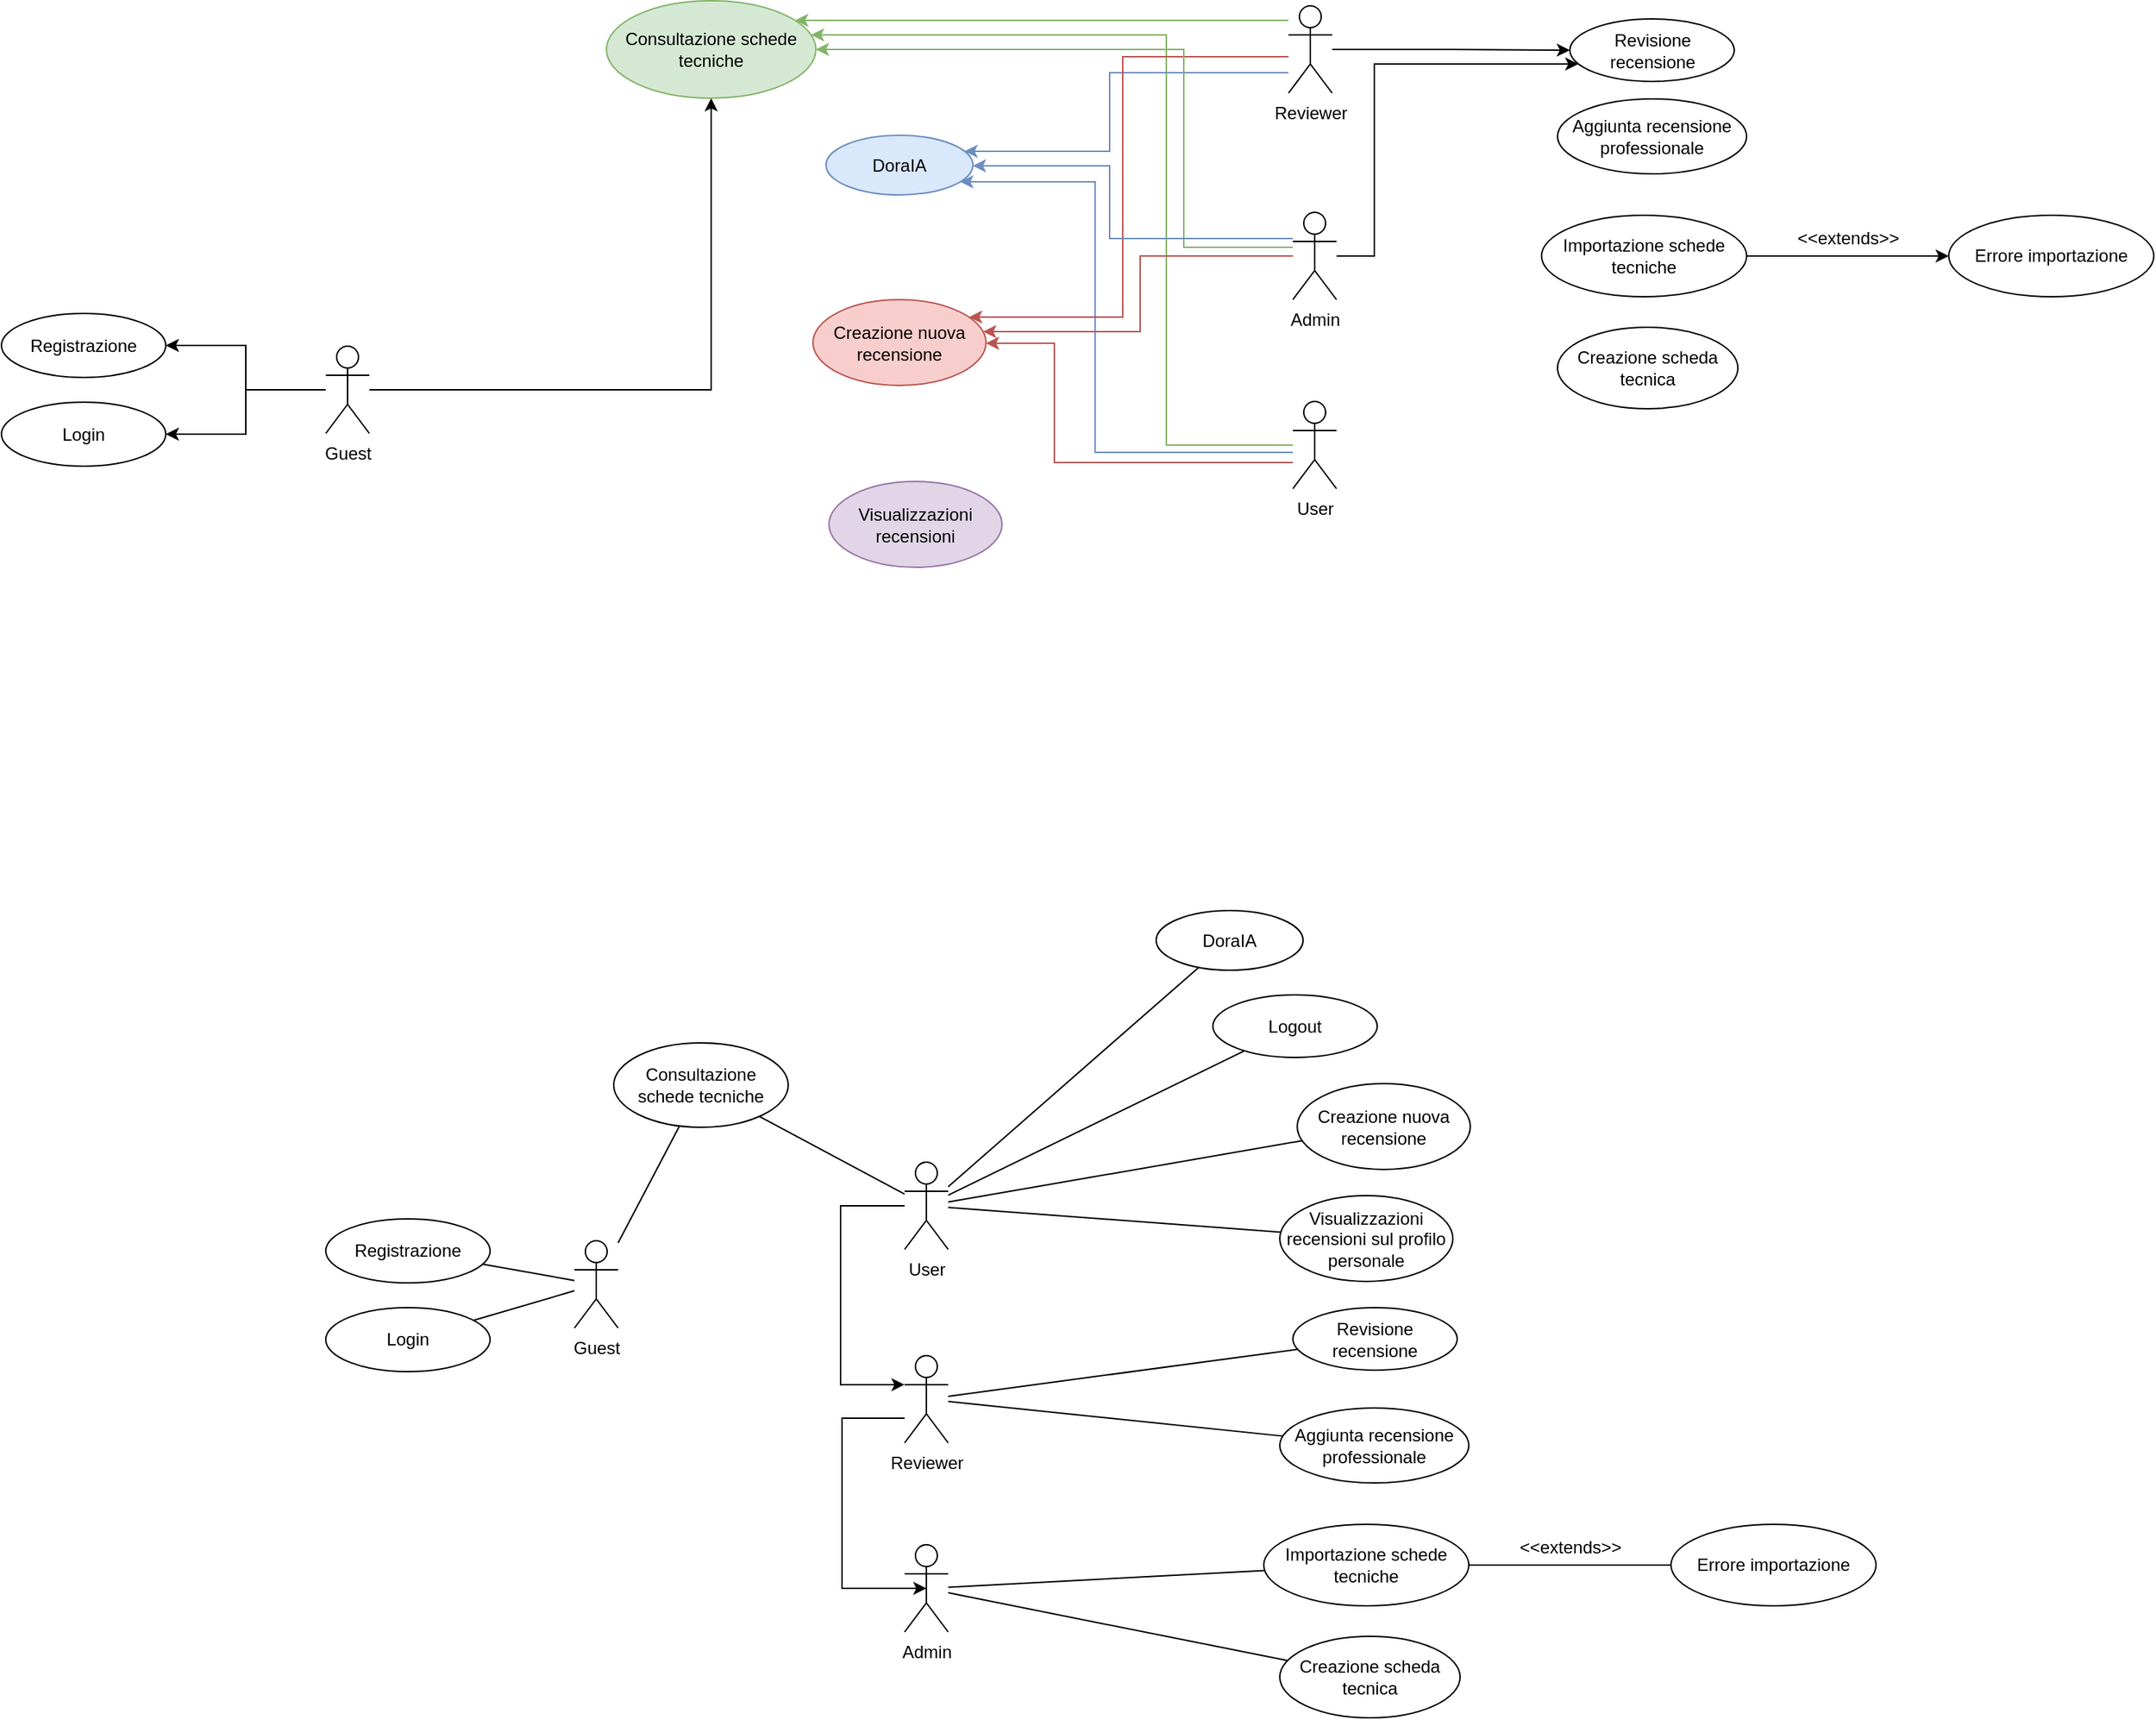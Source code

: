 <mxfile version="13.8.0" type="device"><diagram id="QmsnQ5lWFqthiBJW5Tje" name="Page-1"><mxGraphModel dx="1938" dy="671" grid="0" gridSize="10" guides="1" tooltips="1" connect="1" arrows="1" fold="1" page="0" pageScale="1" pageWidth="827" pageHeight="1169" math="0" shadow="0"><root><mxCell id="0"/><mxCell id="1" parent="0"/><mxCell id="DthnhNGHgmopCf0faL1A-12" style="edgeStyle=orthogonalEdgeStyle;rounded=0;orthogonalLoop=1;jettySize=auto;html=1;" edge="1" parent="1" source="DthnhNGHgmopCf0faL1A-1" target="DthnhNGHgmopCf0faL1A-7"><mxGeometry relative="1" as="geometry"/></mxCell><mxCell id="DthnhNGHgmopCf0faL1A-13" style="edgeStyle=orthogonalEdgeStyle;rounded=0;orthogonalLoop=1;jettySize=auto;html=1;" edge="1" parent="1" source="DthnhNGHgmopCf0faL1A-1" target="DthnhNGHgmopCf0faL1A-10"><mxGeometry relative="1" as="geometry"/></mxCell><mxCell id="DthnhNGHgmopCf0faL1A-21" style="edgeStyle=orthogonalEdgeStyle;rounded=0;orthogonalLoop=1;jettySize=auto;html=1;" edge="1" parent="1" source="DthnhNGHgmopCf0faL1A-1" target="DthnhNGHgmopCf0faL1A-19"><mxGeometry relative="1" as="geometry"/></mxCell><mxCell id="DthnhNGHgmopCf0faL1A-1" value="Guest" style="shape=umlActor;verticalLabelPosition=bottom;verticalAlign=top;html=1;" vertex="1" parent="1"><mxGeometry x="-244" y="500" width="30" height="60" as="geometry"/></mxCell><mxCell id="DthnhNGHgmopCf0faL1A-22" style="edgeStyle=orthogonalEdgeStyle;rounded=0;orthogonalLoop=1;jettySize=auto;html=1;fillColor=#d5e8d4;strokeColor=#82b366;" edge="1" parent="1" source="DthnhNGHgmopCf0faL1A-4" target="DthnhNGHgmopCf0faL1A-19"><mxGeometry relative="1" as="geometry"><Array as="points"><mxPoint x="334" y="568"/><mxPoint x="334" y="286"/></Array></mxGeometry></mxCell><mxCell id="DthnhNGHgmopCf0faL1A-27" style="edgeStyle=orthogonalEdgeStyle;rounded=0;orthogonalLoop=1;jettySize=auto;html=1;fillColor=#dae8fc;strokeColor=#6c8ebf;" edge="1" parent="1" source="DthnhNGHgmopCf0faL1A-4" target="DthnhNGHgmopCf0faL1A-20"><mxGeometry relative="1" as="geometry"><Array as="points"><mxPoint x="285" y="573"/><mxPoint x="285" y="387"/></Array></mxGeometry></mxCell><mxCell id="DthnhNGHgmopCf0faL1A-31" style="edgeStyle=orthogonalEdgeStyle;rounded=0;orthogonalLoop=1;jettySize=auto;html=1;fillColor=#f8cecc;strokeColor=#b85450;" edge="1" parent="1" source="DthnhNGHgmopCf0faL1A-4" target="DthnhNGHgmopCf0faL1A-28"><mxGeometry relative="1" as="geometry"><Array as="points"><mxPoint x="257" y="580"/><mxPoint x="257" y="498"/></Array></mxGeometry></mxCell><mxCell id="DthnhNGHgmopCf0faL1A-4" value="User" style="shape=umlActor;verticalLabelPosition=bottom;verticalAlign=top;html=1;" vertex="1" parent="1"><mxGeometry x="421" y="538" width="30" height="60" as="geometry"/></mxCell><mxCell id="DthnhNGHgmopCf0faL1A-24" style="edgeStyle=orthogonalEdgeStyle;rounded=0;orthogonalLoop=1;jettySize=auto;html=1;fillColor=#d5e8d4;strokeColor=#82b366;" edge="1" parent="1" source="DthnhNGHgmopCf0faL1A-5" target="DthnhNGHgmopCf0faL1A-19"><mxGeometry relative="1" as="geometry"><Array as="points"><mxPoint x="253" y="276"/><mxPoint x="253" y="276"/></Array></mxGeometry></mxCell><mxCell id="DthnhNGHgmopCf0faL1A-25" style="edgeStyle=orthogonalEdgeStyle;rounded=0;orthogonalLoop=1;jettySize=auto;html=1;fillColor=#dae8fc;strokeColor=#6c8ebf;" edge="1" parent="1" source="DthnhNGHgmopCf0faL1A-5" target="DthnhNGHgmopCf0faL1A-20"><mxGeometry relative="1" as="geometry"><Array as="points"><mxPoint x="295" y="312"/><mxPoint x="295" y="366"/></Array></mxGeometry></mxCell><mxCell id="DthnhNGHgmopCf0faL1A-29" style="edgeStyle=orthogonalEdgeStyle;rounded=0;orthogonalLoop=1;jettySize=auto;html=1;fillColor=#f8cecc;strokeColor=#b85450;" edge="1" parent="1" source="DthnhNGHgmopCf0faL1A-5" target="DthnhNGHgmopCf0faL1A-28"><mxGeometry relative="1" as="geometry"><Array as="points"><mxPoint x="304" y="301"/><mxPoint x="304" y="480"/></Array></mxGeometry></mxCell><mxCell id="DthnhNGHgmopCf0faL1A-34" style="edgeStyle=orthogonalEdgeStyle;rounded=0;orthogonalLoop=1;jettySize=auto;html=1;" edge="1" parent="1" source="DthnhNGHgmopCf0faL1A-5" target="DthnhNGHgmopCf0faL1A-32"><mxGeometry relative="1" as="geometry"/></mxCell><mxCell id="DthnhNGHgmopCf0faL1A-5" value="Reviewer" style="shape=umlActor;verticalLabelPosition=bottom;verticalAlign=top;html=1;" vertex="1" parent="1"><mxGeometry x="418" y="266" width="30" height="60" as="geometry"/></mxCell><mxCell id="DthnhNGHgmopCf0faL1A-23" style="edgeStyle=orthogonalEdgeStyle;rounded=0;orthogonalLoop=1;jettySize=auto;html=1;fillColor=#d5e8d4;strokeColor=#82b366;" edge="1" parent="1" source="DthnhNGHgmopCf0faL1A-6" target="DthnhNGHgmopCf0faL1A-19"><mxGeometry relative="1" as="geometry"><Array as="points"><mxPoint x="346" y="432"/><mxPoint x="346" y="296"/></Array></mxGeometry></mxCell><mxCell id="DthnhNGHgmopCf0faL1A-26" style="edgeStyle=orthogonalEdgeStyle;rounded=0;orthogonalLoop=1;jettySize=auto;html=1;fillColor=#dae8fc;strokeColor=#6c8ebf;" edge="1" parent="1" source="DthnhNGHgmopCf0faL1A-6" target="DthnhNGHgmopCf0faL1A-20"><mxGeometry relative="1" as="geometry"><Array as="points"><mxPoint x="295" y="426"/><mxPoint x="295" y="376"/></Array></mxGeometry></mxCell><mxCell id="DthnhNGHgmopCf0faL1A-30" style="edgeStyle=orthogonalEdgeStyle;rounded=0;orthogonalLoop=1;jettySize=auto;html=1;fillColor=#f8cecc;strokeColor=#b85450;" edge="1" parent="1" source="DthnhNGHgmopCf0faL1A-6" target="DthnhNGHgmopCf0faL1A-28"><mxGeometry relative="1" as="geometry"><Array as="points"><mxPoint x="316" y="438"/><mxPoint x="316" y="490"/></Array></mxGeometry></mxCell><mxCell id="DthnhNGHgmopCf0faL1A-35" style="edgeStyle=orthogonalEdgeStyle;rounded=0;orthogonalLoop=1;jettySize=auto;html=1;" edge="1" parent="1" source="DthnhNGHgmopCf0faL1A-6" target="DthnhNGHgmopCf0faL1A-32"><mxGeometry relative="1" as="geometry"><Array as="points"><mxPoint x="477" y="438"/><mxPoint x="477" y="306"/></Array></mxGeometry></mxCell><mxCell id="DthnhNGHgmopCf0faL1A-6" value="Admin" style="shape=umlActor;verticalLabelPosition=bottom;verticalAlign=top;html=1;" vertex="1" parent="1"><mxGeometry x="421" y="408" width="30" height="60" as="geometry"/></mxCell><mxCell id="DthnhNGHgmopCf0faL1A-7" value="Registrazione" style="ellipse;whiteSpace=wrap;html=1;" vertex="1" parent="1"><mxGeometry x="-467" y="477.5" width="113" height="44" as="geometry"/></mxCell><mxCell id="DthnhNGHgmopCf0faL1A-10" value="Login" style="ellipse;whiteSpace=wrap;html=1;" vertex="1" parent="1"><mxGeometry x="-467" y="538.5" width="113" height="44" as="geometry"/></mxCell><mxCell id="DthnhNGHgmopCf0faL1A-14" value="Logout" style="ellipse;whiteSpace=wrap;html=1;" vertex="1" parent="1"><mxGeometry x="366" y="946" width="113" height="43" as="geometry"/></mxCell><mxCell id="DthnhNGHgmopCf0faL1A-19" value="Consultazione schede tecniche" style="ellipse;whiteSpace=wrap;html=1;fillColor=#d5e8d4;strokeColor=#82b366;" vertex="1" parent="1"><mxGeometry x="-51" y="262.5" width="144" height="67" as="geometry"/></mxCell><mxCell id="DthnhNGHgmopCf0faL1A-20" value="DoraIA" style="ellipse;whiteSpace=wrap;html=1;fillColor=#dae8fc;strokeColor=#6c8ebf;" vertex="1" parent="1"><mxGeometry x="100" y="355" width="101" height="41" as="geometry"/></mxCell><mxCell id="DthnhNGHgmopCf0faL1A-28" value="Creazione nuova recensione" style="ellipse;whiteSpace=wrap;html=1;fillColor=#f8cecc;strokeColor=#b85450;" vertex="1" parent="1"><mxGeometry x="91" y="468" width="119" height="59" as="geometry"/></mxCell><mxCell id="DthnhNGHgmopCf0faL1A-32" value="Revisione recensione" style="ellipse;whiteSpace=wrap;html=1;" vertex="1" parent="1"><mxGeometry x="611.5" y="275" width="113" height="43" as="geometry"/></mxCell><mxCell id="DthnhNGHgmopCf0faL1A-40" value="" style="edgeStyle=orthogonalEdgeStyle;rounded=0;orthogonalLoop=1;jettySize=auto;html=1;" edge="1" parent="1" source="DthnhNGHgmopCf0faL1A-33" target="DthnhNGHgmopCf0faL1A-39"><mxGeometry relative="1" as="geometry"/></mxCell><mxCell id="DthnhNGHgmopCf0faL1A-33" value="Importazione schede tecniche" style="ellipse;whiteSpace=wrap;html=1;" vertex="1" parent="1"><mxGeometry x="592" y="410" width="141" height="56" as="geometry"/></mxCell><mxCell id="DthnhNGHgmopCf0faL1A-36" value="Creazione scheda tecnica" style="ellipse;whiteSpace=wrap;html=1;" vertex="1" parent="1"><mxGeometry x="603" y="487" width="124" height="56" as="geometry"/></mxCell><mxCell id="DthnhNGHgmopCf0faL1A-37" value="Visualizzazioni recensioni" style="ellipse;whiteSpace=wrap;html=1;fillColor=#e1d5e7;strokeColor=#9673a6;" vertex="1" parent="1"><mxGeometry x="102" y="593" width="119" height="59" as="geometry"/></mxCell><mxCell id="DthnhNGHgmopCf0faL1A-38" value="Aggiunta recensione professionale" style="ellipse;whiteSpace=wrap;html=1;" vertex="1" parent="1"><mxGeometry x="603" y="330" width="130" height="51.5" as="geometry"/></mxCell><mxCell id="DthnhNGHgmopCf0faL1A-39" value="Errore importazione" style="ellipse;whiteSpace=wrap;html=1;" vertex="1" parent="1"><mxGeometry x="872" y="410" width="141" height="56" as="geometry"/></mxCell><mxCell id="DthnhNGHgmopCf0faL1A-41" value="&amp;lt;&amp;lt;extends&amp;gt;&amp;gt;" style="text;html=1;strokeColor=none;fillColor=none;align=center;verticalAlign=middle;whiteSpace=wrap;rounded=0;" vertex="1" parent="1"><mxGeometry x="756" y="417" width="94" height="18" as="geometry"/></mxCell><mxCell id="DthnhNGHgmopCf0faL1A-59" style="edgeStyle=none;rounded=0;orthogonalLoop=1;jettySize=auto;html=1;endArrow=none;endFill=0;" edge="1" parent="1" source="DthnhNGHgmopCf0faL1A-42" target="DthnhNGHgmopCf0faL1A-57"><mxGeometry relative="1" as="geometry"/></mxCell><mxCell id="DthnhNGHgmopCf0faL1A-60" style="edgeStyle=none;rounded=0;orthogonalLoop=1;jettySize=auto;html=1;endArrow=none;endFill=0;" edge="1" parent="1" source="DthnhNGHgmopCf0faL1A-42" target="DthnhNGHgmopCf0faL1A-58"><mxGeometry relative="1" as="geometry"/></mxCell><mxCell id="DthnhNGHgmopCf0faL1A-62" style="edgeStyle=none;rounded=0;orthogonalLoop=1;jettySize=auto;html=1;endArrow=none;endFill=0;" edge="1" parent="1" source="DthnhNGHgmopCf0faL1A-42" target="DthnhNGHgmopCf0faL1A-61"><mxGeometry relative="1" as="geometry"/></mxCell><mxCell id="DthnhNGHgmopCf0faL1A-42" value="Guest" style="shape=umlActor;verticalLabelPosition=bottom;verticalAlign=top;html=1;" vertex="1" parent="1"><mxGeometry x="-73" y="1115" width="30" height="60" as="geometry"/></mxCell><mxCell id="DthnhNGHgmopCf0faL1A-48" style="edgeStyle=orthogonalEdgeStyle;rounded=0;orthogonalLoop=1;jettySize=auto;html=1;entryX=0;entryY=0.333;entryDx=0;entryDy=0;entryPerimeter=0;" edge="1" parent="1" source="DthnhNGHgmopCf0faL1A-43" target="DthnhNGHgmopCf0faL1A-44"><mxGeometry relative="1" as="geometry"><Array as="points"><mxPoint x="110" y="1091"/><mxPoint x="110" y="1214"/></Array></mxGeometry></mxCell><mxCell id="DthnhNGHgmopCf0faL1A-51" style="rounded=0;orthogonalLoop=1;jettySize=auto;html=1;endArrow=none;endFill=0;" edge="1" parent="1" source="DthnhNGHgmopCf0faL1A-43" target="DthnhNGHgmopCf0faL1A-14"><mxGeometry relative="1" as="geometry"/></mxCell><mxCell id="DthnhNGHgmopCf0faL1A-52" style="edgeStyle=none;rounded=0;orthogonalLoop=1;jettySize=auto;html=1;endArrow=none;endFill=0;" edge="1" parent="1" source="DthnhNGHgmopCf0faL1A-43" target="DthnhNGHgmopCf0faL1A-49"><mxGeometry relative="1" as="geometry"/></mxCell><mxCell id="DthnhNGHgmopCf0faL1A-53" style="edgeStyle=none;rounded=0;orthogonalLoop=1;jettySize=auto;html=1;endArrow=none;endFill=0;" edge="1" parent="1" source="DthnhNGHgmopCf0faL1A-43" target="DthnhNGHgmopCf0faL1A-50"><mxGeometry relative="1" as="geometry"/></mxCell><mxCell id="DthnhNGHgmopCf0faL1A-63" style="edgeStyle=none;rounded=0;orthogonalLoop=1;jettySize=auto;html=1;endArrow=none;endFill=0;" edge="1" parent="1" source="DthnhNGHgmopCf0faL1A-43" target="DthnhNGHgmopCf0faL1A-61"><mxGeometry relative="1" as="geometry"/></mxCell><mxCell id="DthnhNGHgmopCf0faL1A-65" style="edgeStyle=none;rounded=0;orthogonalLoop=1;jettySize=auto;html=1;endArrow=none;endFill=0;" edge="1" parent="1" source="DthnhNGHgmopCf0faL1A-43" target="DthnhNGHgmopCf0faL1A-64"><mxGeometry relative="1" as="geometry"/></mxCell><mxCell id="DthnhNGHgmopCf0faL1A-43" value="User" style="shape=umlActor;verticalLabelPosition=bottom;verticalAlign=top;html=1;" vertex="1" parent="1"><mxGeometry x="154" y="1061" width="30" height="60" as="geometry"/></mxCell><mxCell id="DthnhNGHgmopCf0faL1A-47" style="edgeStyle=orthogonalEdgeStyle;rounded=0;orthogonalLoop=1;jettySize=auto;html=1;entryX=0.5;entryY=0.5;entryDx=0;entryDy=0;entryPerimeter=0;" edge="1" parent="1" source="DthnhNGHgmopCf0faL1A-44" target="DthnhNGHgmopCf0faL1A-45"><mxGeometry relative="1" as="geometry"><Array as="points"><mxPoint x="111" y="1237"/><mxPoint x="111" y="1354"/></Array></mxGeometry></mxCell><mxCell id="DthnhNGHgmopCf0faL1A-56" style="edgeStyle=none;rounded=0;orthogonalLoop=1;jettySize=auto;html=1;endArrow=none;endFill=0;" edge="1" parent="1" source="DthnhNGHgmopCf0faL1A-44" target="DthnhNGHgmopCf0faL1A-55"><mxGeometry relative="1" as="geometry"/></mxCell><mxCell id="DthnhNGHgmopCf0faL1A-74" style="edgeStyle=none;rounded=0;orthogonalLoop=1;jettySize=auto;html=1;endArrow=none;endFill=0;" edge="1" parent="1" source="DthnhNGHgmopCf0faL1A-44" target="DthnhNGHgmopCf0faL1A-71"><mxGeometry relative="1" as="geometry"/></mxCell><mxCell id="DthnhNGHgmopCf0faL1A-44" value="Reviewer" style="shape=umlActor;verticalLabelPosition=bottom;verticalAlign=top;html=1;" vertex="1" parent="1"><mxGeometry x="154" y="1194" width="30" height="60" as="geometry"/></mxCell><mxCell id="DthnhNGHgmopCf0faL1A-75" style="edgeStyle=none;rounded=0;orthogonalLoop=1;jettySize=auto;html=1;endArrow=none;endFill=0;" edge="1" parent="1" source="DthnhNGHgmopCf0faL1A-45" target="DthnhNGHgmopCf0faL1A-69"><mxGeometry relative="1" as="geometry"/></mxCell><mxCell id="DthnhNGHgmopCf0faL1A-76" style="edgeStyle=none;rounded=0;orthogonalLoop=1;jettySize=auto;html=1;endArrow=none;endFill=0;" edge="1" parent="1" source="DthnhNGHgmopCf0faL1A-45" target="DthnhNGHgmopCf0faL1A-70"><mxGeometry relative="1" as="geometry"/></mxCell><mxCell id="DthnhNGHgmopCf0faL1A-45" value="Admin" style="shape=umlActor;verticalLabelPosition=bottom;verticalAlign=top;html=1;" vertex="1" parent="1"><mxGeometry x="154" y="1324" width="30" height="60" as="geometry"/></mxCell><mxCell id="DthnhNGHgmopCf0faL1A-49" value="Creazione nuova recensione" style="ellipse;whiteSpace=wrap;html=1;" vertex="1" parent="1"><mxGeometry x="424" y="1007" width="119" height="59" as="geometry"/></mxCell><mxCell id="DthnhNGHgmopCf0faL1A-50" value="Visualizzazioni recensioni sul profilo personale" style="ellipse;whiteSpace=wrap;html=1;" vertex="1" parent="1"><mxGeometry x="412" y="1084" width="119" height="59" as="geometry"/></mxCell><mxCell id="DthnhNGHgmopCf0faL1A-55" value="Revisione recensione" style="ellipse;whiteSpace=wrap;html=1;" vertex="1" parent="1"><mxGeometry x="421" y="1161" width="113" height="43" as="geometry"/></mxCell><mxCell id="DthnhNGHgmopCf0faL1A-57" value="Registrazione" style="ellipse;whiteSpace=wrap;html=1;" vertex="1" parent="1"><mxGeometry x="-244" y="1100" width="113" height="44" as="geometry"/></mxCell><mxCell id="DthnhNGHgmopCf0faL1A-58" value="Login" style="ellipse;whiteSpace=wrap;html=1;" vertex="1" parent="1"><mxGeometry x="-244" y="1161" width="113" height="44" as="geometry"/></mxCell><mxCell id="DthnhNGHgmopCf0faL1A-61" value="Consultazione schede tecniche" style="ellipse;whiteSpace=wrap;html=1;" vertex="1" parent="1"><mxGeometry x="-46" y="979" width="120" height="58" as="geometry"/></mxCell><mxCell id="DthnhNGHgmopCf0faL1A-64" value="DoraIA" style="ellipse;whiteSpace=wrap;html=1;" vertex="1" parent="1"><mxGeometry x="327" y="888" width="101" height="41" as="geometry"/></mxCell><mxCell id="DthnhNGHgmopCf0faL1A-68" value="" style="edgeStyle=orthogonalEdgeStyle;rounded=0;orthogonalLoop=1;jettySize=auto;html=1;endArrow=none;endFill=0;" edge="1" parent="1" source="DthnhNGHgmopCf0faL1A-69" target="DthnhNGHgmopCf0faL1A-72"><mxGeometry relative="1" as="geometry"/></mxCell><mxCell id="DthnhNGHgmopCf0faL1A-69" value="Importazione schede tecniche" style="ellipse;whiteSpace=wrap;html=1;" vertex="1" parent="1"><mxGeometry x="401" y="1310" width="141" height="56" as="geometry"/></mxCell><mxCell id="DthnhNGHgmopCf0faL1A-70" value="Creazione scheda tecnica" style="ellipse;whiteSpace=wrap;html=1;" vertex="1" parent="1"><mxGeometry x="412" y="1387" width="124" height="56" as="geometry"/></mxCell><mxCell id="DthnhNGHgmopCf0faL1A-71" value="Aggiunta recensione professionale" style="ellipse;whiteSpace=wrap;html=1;" vertex="1" parent="1"><mxGeometry x="412" y="1230" width="130" height="51.5" as="geometry"/></mxCell><mxCell id="DthnhNGHgmopCf0faL1A-72" value="Errore importazione" style="ellipse;whiteSpace=wrap;html=1;" vertex="1" parent="1"><mxGeometry x="681" y="1310" width="141" height="56" as="geometry"/></mxCell><mxCell id="DthnhNGHgmopCf0faL1A-73" value="&amp;lt;&amp;lt;extends&amp;gt;&amp;gt;" style="text;html=1;strokeColor=none;fillColor=none;align=center;verticalAlign=middle;whiteSpace=wrap;rounded=0;" vertex="1" parent="1"><mxGeometry x="565" y="1317" width="94" height="18" as="geometry"/></mxCell></root></mxGraphModel></diagram></mxfile>